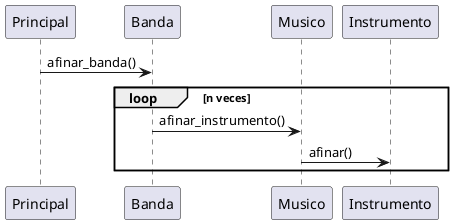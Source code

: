 @startuml Diagrama de secuencia Banda

Principal -> Banda : afinar_banda()

loop n veces
    ' va a hacer una vuelta por cada músico de la banda
    Banda -> Musico : afinar_instrumento()
    Musico -> Instrumento : afinar()
end

@enduml
